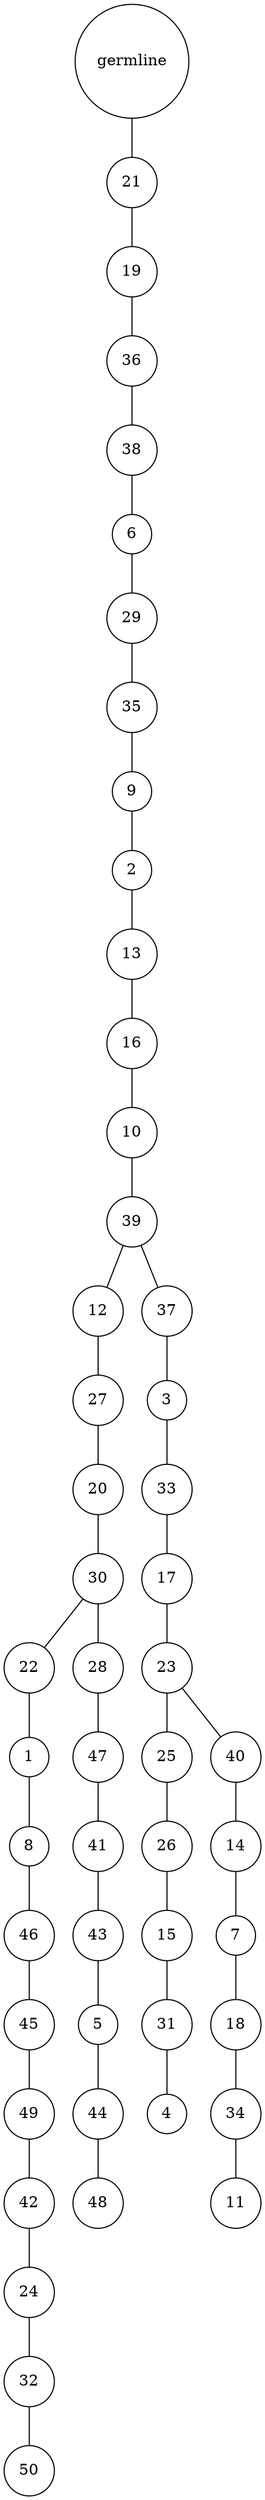 graph {
	rankdir=UD;
	splines=line;
	node [shape=circle]
	"0x7fac580bbc70" [label="germline"];
	"0x7fac580bbca0" [label="21"];
	"0x7fac580bbc70" -- "0x7fac580bbca0" ;
	"0x7fac580bbcd0" [label="19"];
	"0x7fac580bbca0" -- "0x7fac580bbcd0" ;
	"0x7fac580bbd00" [label="36"];
	"0x7fac580bbcd0" -- "0x7fac580bbd00" ;
	"0x7fac580bbd30" [label="38"];
	"0x7fac580bbd00" -- "0x7fac580bbd30" ;
	"0x7fac580bbd60" [label="6"];
	"0x7fac580bbd30" -- "0x7fac580bbd60" ;
	"0x7fac580bbd90" [label="29"];
	"0x7fac580bbd60" -- "0x7fac580bbd90" ;
	"0x7fac580bbdc0" [label="35"];
	"0x7fac580bbd90" -- "0x7fac580bbdc0" ;
	"0x7fac580bbdf0" [label="9"];
	"0x7fac580bbdc0" -- "0x7fac580bbdf0" ;
	"0x7fac580bbe20" [label="2"];
	"0x7fac580bbdf0" -- "0x7fac580bbe20" ;
	"0x7fac580bbe50" [label="13"];
	"0x7fac580bbe20" -- "0x7fac580bbe50" ;
	"0x7fac580bbe80" [label="16"];
	"0x7fac580bbe50" -- "0x7fac580bbe80" ;
	"0x7fac580bbeb0" [label="10"];
	"0x7fac580bbe80" -- "0x7fac580bbeb0" ;
	"0x7fac580bbee0" [label="39"];
	"0x7fac580bbeb0" -- "0x7fac580bbee0" ;
	"0x7fac580bbf10" [label="12"];
	"0x7fac580bbee0" -- "0x7fac580bbf10" ;
	"0x7fac580bbf40" [label="27"];
	"0x7fac580bbf10" -- "0x7fac580bbf40" ;
	"0x7fac580bbf70" [label="20"];
	"0x7fac580bbf40" -- "0x7fac580bbf70" ;
	"0x7fac580bbfa0" [label="30"];
	"0x7fac580bbf70" -- "0x7fac580bbfa0" ;
	"0x7fac580bbfd0" [label="22"];
	"0x7fac580bbfa0" -- "0x7fac580bbfd0" ;
	"0x7fac580ca040" [label="1"];
	"0x7fac580bbfd0" -- "0x7fac580ca040" ;
	"0x7fac580ca070" [label="8"];
	"0x7fac580ca040" -- "0x7fac580ca070" ;
	"0x7fac580ca0a0" [label="46"];
	"0x7fac580ca070" -- "0x7fac580ca0a0" ;
	"0x7fac580ca0d0" [label="45"];
	"0x7fac580ca0a0" -- "0x7fac580ca0d0" ;
	"0x7fac580ca100" [label="49"];
	"0x7fac580ca0d0" -- "0x7fac580ca100" ;
	"0x7fac580ca130" [label="42"];
	"0x7fac580ca100" -- "0x7fac580ca130" ;
	"0x7fac580ca160" [label="24"];
	"0x7fac580ca130" -- "0x7fac580ca160" ;
	"0x7fac580ca190" [label="32"];
	"0x7fac580ca160" -- "0x7fac580ca190" ;
	"0x7fac580ca1c0" [label="50"];
	"0x7fac580ca190" -- "0x7fac580ca1c0" ;
	"0x7fac580ca1f0" [label="28"];
	"0x7fac580bbfa0" -- "0x7fac580ca1f0" ;
	"0x7fac580ca220" [label="47"];
	"0x7fac580ca1f0" -- "0x7fac580ca220" ;
	"0x7fac580ca250" [label="41"];
	"0x7fac580ca220" -- "0x7fac580ca250" ;
	"0x7fac580ca280" [label="43"];
	"0x7fac580ca250" -- "0x7fac580ca280" ;
	"0x7fac580ca2b0" [label="5"];
	"0x7fac580ca280" -- "0x7fac580ca2b0" ;
	"0x7fac580ca2e0" [label="44"];
	"0x7fac580ca2b0" -- "0x7fac580ca2e0" ;
	"0x7fac580ca310" [label="48"];
	"0x7fac580ca2e0" -- "0x7fac580ca310" ;
	"0x7fac580ca340" [label="37"];
	"0x7fac580bbee0" -- "0x7fac580ca340" ;
	"0x7fac580ca370" [label="3"];
	"0x7fac580ca340" -- "0x7fac580ca370" ;
	"0x7fac580ca3a0" [label="33"];
	"0x7fac580ca370" -- "0x7fac580ca3a0" ;
	"0x7fac580ca3d0" [label="17"];
	"0x7fac580ca3a0" -- "0x7fac580ca3d0" ;
	"0x7fac580ca400" [label="23"];
	"0x7fac580ca3d0" -- "0x7fac580ca400" ;
	"0x7fac580ca430" [label="25"];
	"0x7fac580ca400" -- "0x7fac580ca430" ;
	"0x7fac580ca460" [label="26"];
	"0x7fac580ca430" -- "0x7fac580ca460" ;
	"0x7fac580ca490" [label="15"];
	"0x7fac580ca460" -- "0x7fac580ca490" ;
	"0x7fac580ca4c0" [label="31"];
	"0x7fac580ca490" -- "0x7fac580ca4c0" ;
	"0x7fac580ca4f0" [label="4"];
	"0x7fac580ca4c0" -- "0x7fac580ca4f0" ;
	"0x7fac580ca520" [label="40"];
	"0x7fac580ca400" -- "0x7fac580ca520" ;
	"0x7fac580ca550" [label="14"];
	"0x7fac580ca520" -- "0x7fac580ca550" ;
	"0x7fac580ca580" [label="7"];
	"0x7fac580ca550" -- "0x7fac580ca580" ;
	"0x7fac580ca5b0" [label="18"];
	"0x7fac580ca580" -- "0x7fac580ca5b0" ;
	"0x7fac580ca5e0" [label="34"];
	"0x7fac580ca5b0" -- "0x7fac580ca5e0" ;
	"0x7fac580ca610" [label="11"];
	"0x7fac580ca5e0" -- "0x7fac580ca610" ;
}
